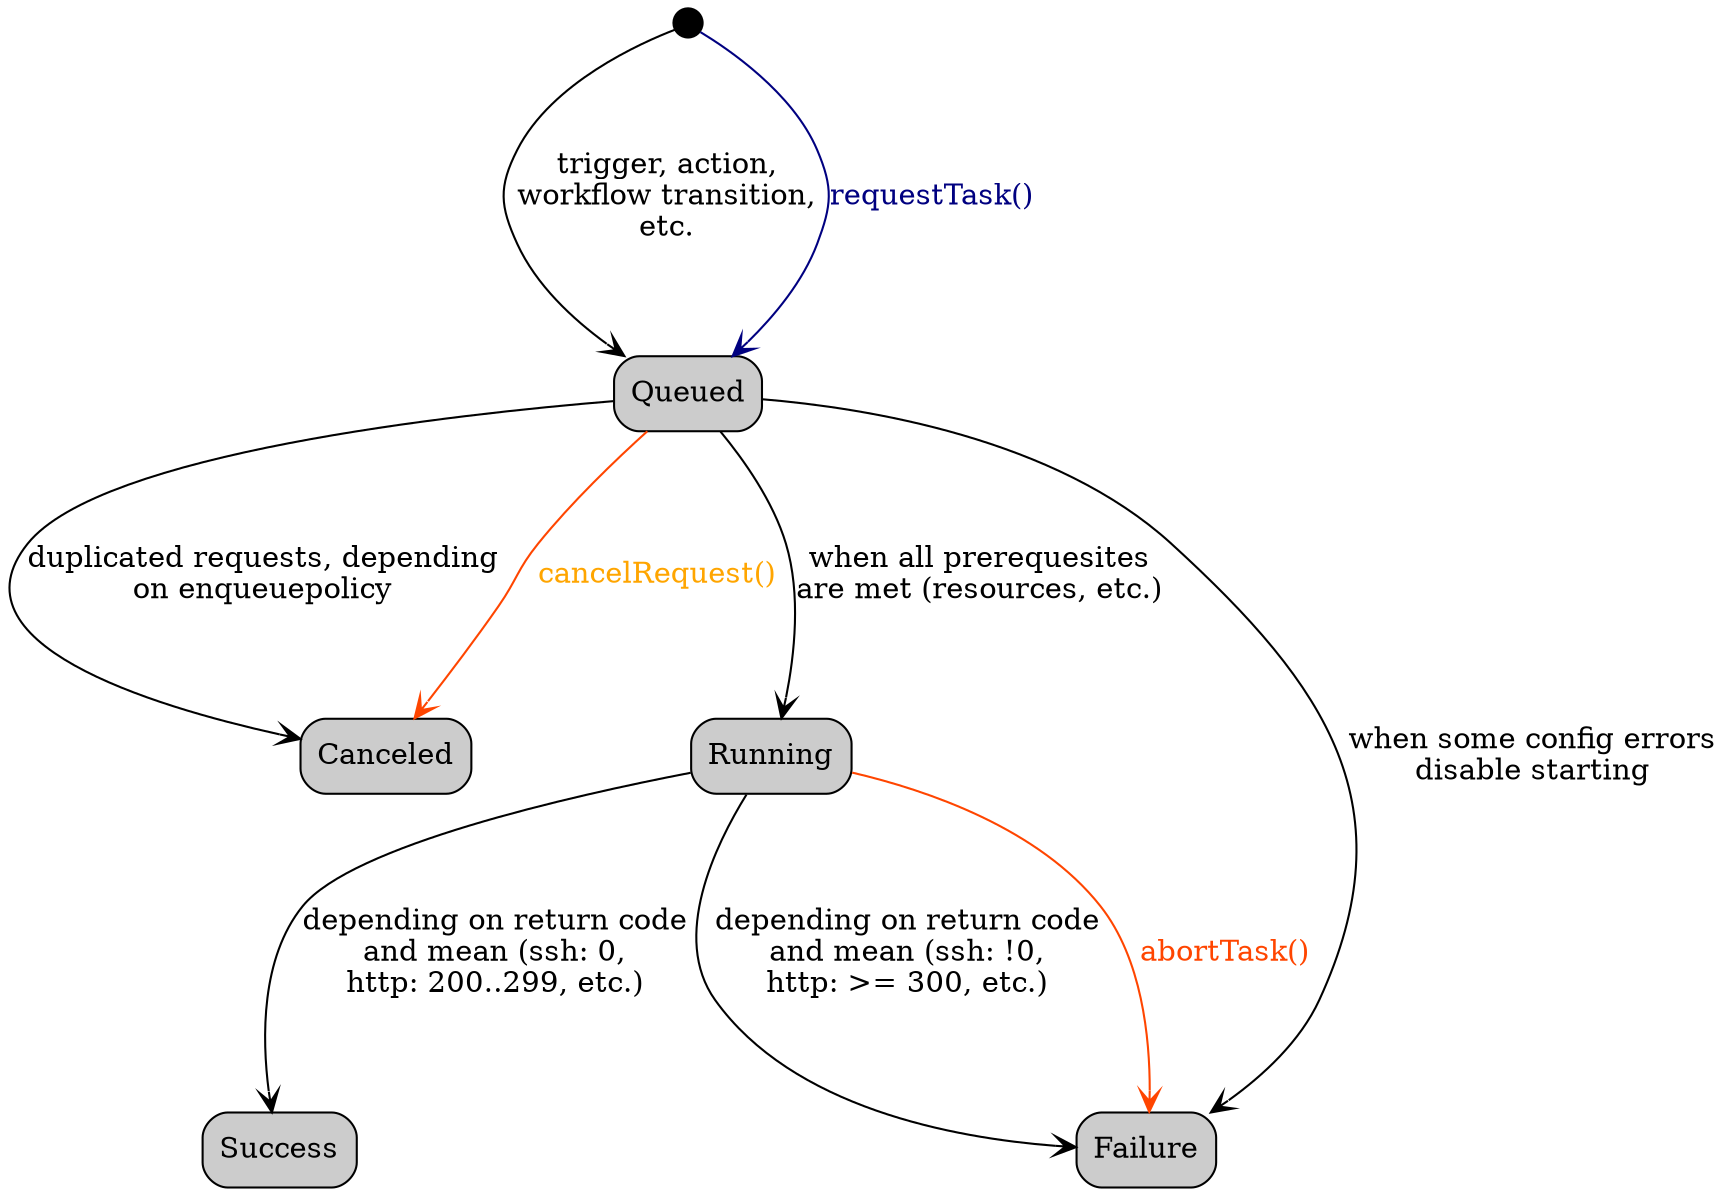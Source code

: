graph g {
  newrank=true;
  graph [compound=true,style=rounded,ranksep=1.5]
  edge [arrowhead=vee,dir=forward]
  node [shape=box,style="rounded,filled",fillcolor=grey80]

  start [shape=circle,style=filled,width=.2,label="",fillcolor=black]

  start -- Queued [label="trigger, action,\nworkflow transition,\netc."]
  Queued -- Canceled [label="duplicated requests, depending\non enqueuepolicy"]
  Queued -- Running [label="when all prerequesites\nare met (resources, etc.)"]
  Running -- Success [label="depending on return code\nand mean (ssh: 0,\nhttp: 200..299, etc.)"]
  Running -- Failure [label="depending on return code\nand mean (ssh: !0,\nhttp: >= 300, etc.)"]
  Queued -- Failure [label="when some config errors\ndisable starting"]

  edge [color=navy,fontcolor=navy]
  start -- Queued [label="requestTask()"]

  edge [color=orangered,fontcolor=orange]
  Queued -- Canceled [label="cancelRequest()"]

  edge [color=orangered,fontcolor=orangered]
  Running -- Failure [label="abortTask()"]
}
